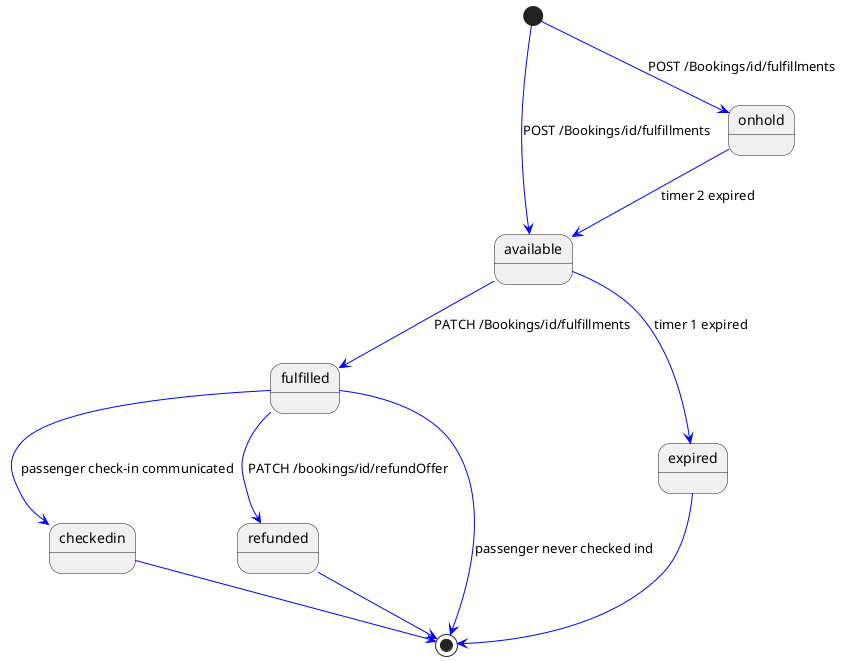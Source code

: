 @startuml "Fullfillment State Diagram With Activation"
[*] -[#blue]-> available: POST /Bookings/id/fulfillments
[*] -[#blue]-> onhold: POST /Bookings/id/fulfillments
available -[#blue]-> fulfilled: PATCH /Bookings/id/fulfillments
available -[#blue]-> expired: timer 1 expired
onhold -[#blue]-> available: timer 2 expired
fulfilled -[#blue]-> checkedin: passenger check-in communicated 
fulfilled -[#blue]-> refunded: PATCH /bookings/id/refundOffer
checkedin -[#blue]-> [*]
fulfilled -[#blue]-> [*]: passenger never checked ind
refunded -[#blue]-> [*]
expired -[#blue]-> [*]
@enduml
